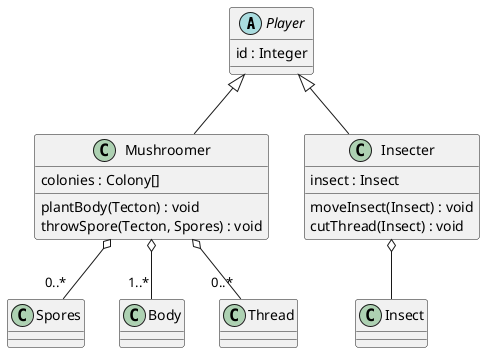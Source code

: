 @startuml player
abstract class Player{
    id : Integer
}

Player <|-- Mushroomer
Mushroomer o-- "0..*" Spores
Mushroomer o-- "1..*" Body
Mushroomer o-- "0..*" Thread
class Mushroomer{
    colonies : Colony[]
    plantBody(Tecton) : void
    throwSpore(Tecton, Spores) : void
}

Player <|-- Insecter
Insecter o-- Insect
class Insecter{
    insect : Insect
    moveInsect(Insect) : void
    cutThread(Insect) : void
}
@enduml